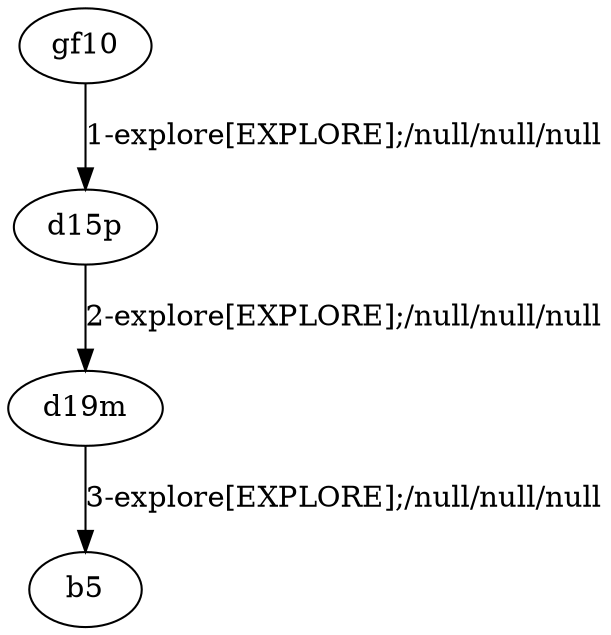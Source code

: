 # Total number of goals covered by this test: 1
# d19m --> b5

digraph g {
"gf10" -> "d15p" [label = "1-explore[EXPLORE];/null/null/null"];
"d15p" -> "d19m" [label = "2-explore[EXPLORE];/null/null/null"];
"d19m" -> "b5" [label = "3-explore[EXPLORE];/null/null/null"];
}